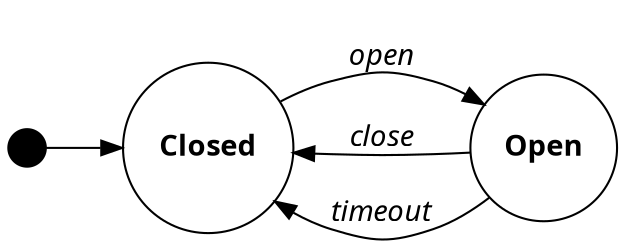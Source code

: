 digraph door_timeout_fsm {
  graph [ dpi = 300 ];
  esep=1;
  splines=true;
  compound=true;
  rankdir=LR;

  edge [ fontname = "Cabin Italic" ];
  node [ fontname = "Cabin Bold" ];
  graph [ fontname = "Cabin", fontcolor = "gray50" ];

  node [shape = point, width = .25, height = .25 ];
  Initial;

  node [shape = circle, dmargin=0, width=0.5, height=0.5 ];

  Closed -> Open [ label = "\nopen\n" ];
  Open -> Closed [ label = "\nclose\n" ];
  Open -> Closed [ label = "\ntimeout\n" ];

  Initial -> Closed;
}
